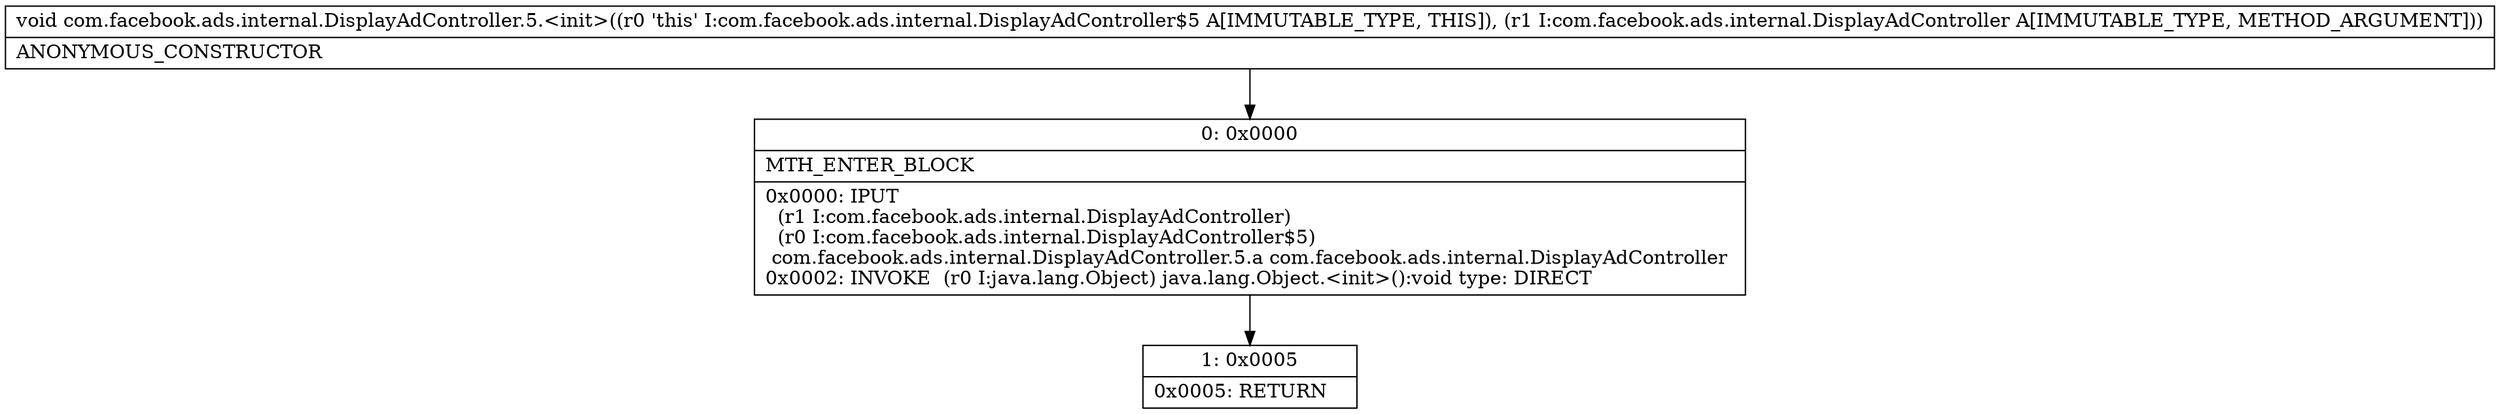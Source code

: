digraph "CFG forcom.facebook.ads.internal.DisplayAdController.5.\<init\>(Lcom\/facebook\/ads\/internal\/DisplayAdController;)V" {
Node_0 [shape=record,label="{0\:\ 0x0000|MTH_ENTER_BLOCK\l|0x0000: IPUT  \l  (r1 I:com.facebook.ads.internal.DisplayAdController)\l  (r0 I:com.facebook.ads.internal.DisplayAdController$5)\l com.facebook.ads.internal.DisplayAdController.5.a com.facebook.ads.internal.DisplayAdController \l0x0002: INVOKE  (r0 I:java.lang.Object) java.lang.Object.\<init\>():void type: DIRECT \l}"];
Node_1 [shape=record,label="{1\:\ 0x0005|0x0005: RETURN   \l}"];
MethodNode[shape=record,label="{void com.facebook.ads.internal.DisplayAdController.5.\<init\>((r0 'this' I:com.facebook.ads.internal.DisplayAdController$5 A[IMMUTABLE_TYPE, THIS]), (r1 I:com.facebook.ads.internal.DisplayAdController A[IMMUTABLE_TYPE, METHOD_ARGUMENT]))  | ANONYMOUS_CONSTRUCTOR\l}"];
MethodNode -> Node_0;
Node_0 -> Node_1;
}

